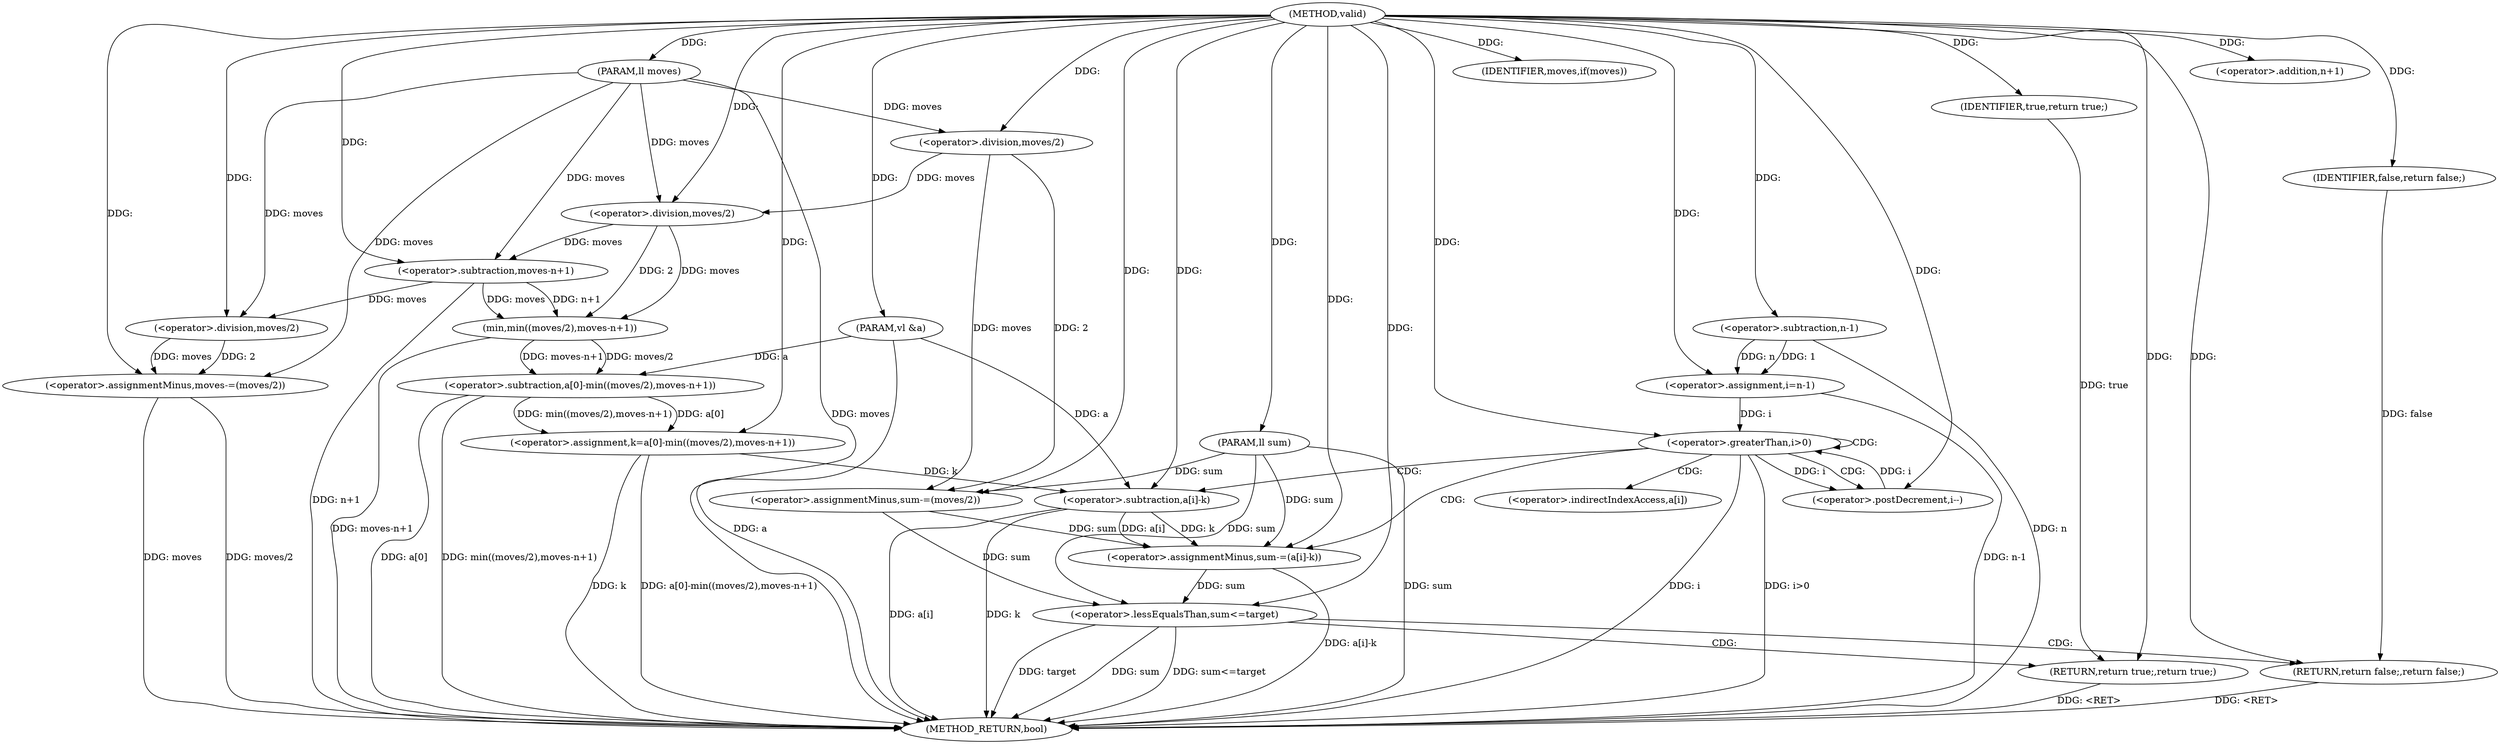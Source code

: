 digraph "valid" {  
"1000556" [label = "(METHOD,valid)" ]
"1000622" [label = "(METHOD_RETURN,bool)" ]
"1000557" [label = "(PARAM,vl &a)" ]
"1000558" [label = "(PARAM,ll moves)" ]
"1000559" [label = "(PARAM,ll sum)" ]
"1000561" [label = "(<operator>.assignmentMinus,sum-=(moves/2))" ]
"1000569" [label = "(<operator>.assignment,k=a[0]-min((moves/2),moves-n+1))" ]
"1000584" [label = "(<operator>.assignmentMinus,moves-=(moves/2))" ]
"1000590" [label = "(<operator>.assignment,i=n-1)" ]
"1000595" [label = "(<operator>.greaterThan,i>0)" ]
"1000598" [label = "(<operator>.postDecrement,i--)" ]
"1000612" [label = "(<operator>.lessEqualsThan,sum<=target)" ]
"1000563" [label = "(<operator>.division,moves/2)" ]
"1000571" [label = "(<operator>.subtraction,a[0]-min((moves/2),moves-n+1))" ]
"1000586" [label = "(<operator>.division,moves/2)" ]
"1000616" [label = "(RETURN,return true;,return true;)" ]
"1000575" [label = "(min,min((moves/2),moves-n+1))" ]
"1000592" [label = "(<operator>.subtraction,n-1)" ]
"1000602" [label = "(IDENTIFIER,moves,if(moves))" ]
"1000617" [label = "(IDENTIFIER,true,return true;)" ]
"1000620" [label = "(RETURN,return false;,return false;)" ]
"1000576" [label = "(<operator>.division,moves/2)" ]
"1000579" [label = "(<operator>.subtraction,moves-n+1)" ]
"1000604" [label = "(<operator>.assignmentMinus,sum-=(a[i]-k))" ]
"1000621" [label = "(IDENTIFIER,false,return false;)" ]
"1000581" [label = "(<operator>.addition,n+1)" ]
"1000606" [label = "(<operator>.subtraction,a[i]-k)" ]
"1000607" [label = "(<operator>.indirectIndexAccess,a[i])" ]
  "1000616" -> "1000622"  [ label = "DDG: <RET>"] 
  "1000620" -> "1000622"  [ label = "DDG: <RET>"] 
  "1000557" -> "1000622"  [ label = "DDG: a"] 
  "1000558" -> "1000622"  [ label = "DDG: moves"] 
  "1000559" -> "1000622"  [ label = "DDG: sum"] 
  "1000569" -> "1000622"  [ label = "DDG: k"] 
  "1000571" -> "1000622"  [ label = "DDG: a[0]"] 
  "1000579" -> "1000622"  [ label = "DDG: n+1"] 
  "1000575" -> "1000622"  [ label = "DDG: moves-n+1"] 
  "1000571" -> "1000622"  [ label = "DDG: min((moves/2),moves-n+1)"] 
  "1000569" -> "1000622"  [ label = "DDG: a[0]-min((moves/2),moves-n+1)"] 
  "1000584" -> "1000622"  [ label = "DDG: moves"] 
  "1000584" -> "1000622"  [ label = "DDG: moves/2"] 
  "1000592" -> "1000622"  [ label = "DDG: n"] 
  "1000590" -> "1000622"  [ label = "DDG: n-1"] 
  "1000595" -> "1000622"  [ label = "DDG: i"] 
  "1000595" -> "1000622"  [ label = "DDG: i>0"] 
  "1000612" -> "1000622"  [ label = "DDG: sum"] 
  "1000612" -> "1000622"  [ label = "DDG: sum<=target"] 
  "1000606" -> "1000622"  [ label = "DDG: a[i]"] 
  "1000606" -> "1000622"  [ label = "DDG: k"] 
  "1000604" -> "1000622"  [ label = "DDG: a[i]-k"] 
  "1000612" -> "1000622"  [ label = "DDG: target"] 
  "1000556" -> "1000557"  [ label = "DDG: "] 
  "1000556" -> "1000558"  [ label = "DDG: "] 
  "1000556" -> "1000559"  [ label = "DDG: "] 
  "1000563" -> "1000561"  [ label = "DDG: 2"] 
  "1000563" -> "1000561"  [ label = "DDG: moves"] 
  "1000571" -> "1000569"  [ label = "DDG: a[0]"] 
  "1000571" -> "1000569"  [ label = "DDG: min((moves/2),moves-n+1)"] 
  "1000586" -> "1000584"  [ label = "DDG: 2"] 
  "1000586" -> "1000584"  [ label = "DDG: moves"] 
  "1000559" -> "1000561"  [ label = "DDG: sum"] 
  "1000556" -> "1000561"  [ label = "DDG: "] 
  "1000556" -> "1000569"  [ label = "DDG: "] 
  "1000558" -> "1000584"  [ label = "DDG: moves"] 
  "1000556" -> "1000584"  [ label = "DDG: "] 
  "1000592" -> "1000590"  [ label = "DDG: n"] 
  "1000592" -> "1000590"  [ label = "DDG: 1"] 
  "1000558" -> "1000563"  [ label = "DDG: moves"] 
  "1000556" -> "1000563"  [ label = "DDG: "] 
  "1000557" -> "1000571"  [ label = "DDG: a"] 
  "1000575" -> "1000571"  [ label = "DDG: moves-n+1"] 
  "1000575" -> "1000571"  [ label = "DDG: moves/2"] 
  "1000579" -> "1000586"  [ label = "DDG: moves"] 
  "1000558" -> "1000586"  [ label = "DDG: moves"] 
  "1000556" -> "1000586"  [ label = "DDG: "] 
  "1000556" -> "1000590"  [ label = "DDG: "] 
  "1000590" -> "1000595"  [ label = "DDG: i"] 
  "1000598" -> "1000595"  [ label = "DDG: i"] 
  "1000556" -> "1000595"  [ label = "DDG: "] 
  "1000595" -> "1000598"  [ label = "DDG: i"] 
  "1000556" -> "1000598"  [ label = "DDG: "] 
  "1000561" -> "1000612"  [ label = "DDG: sum"] 
  "1000604" -> "1000612"  [ label = "DDG: sum"] 
  "1000559" -> "1000612"  [ label = "DDG: sum"] 
  "1000556" -> "1000612"  [ label = "DDG: "] 
  "1000617" -> "1000616"  [ label = "DDG: true"] 
  "1000556" -> "1000616"  [ label = "DDG: "] 
  "1000576" -> "1000575"  [ label = "DDG: 2"] 
  "1000576" -> "1000575"  [ label = "DDG: moves"] 
  "1000579" -> "1000575"  [ label = "DDG: moves"] 
  "1000579" -> "1000575"  [ label = "DDG: n+1"] 
  "1000556" -> "1000592"  [ label = "DDG: "] 
  "1000556" -> "1000602"  [ label = "DDG: "] 
  "1000556" -> "1000617"  [ label = "DDG: "] 
  "1000621" -> "1000620"  [ label = "DDG: false"] 
  "1000556" -> "1000620"  [ label = "DDG: "] 
  "1000563" -> "1000576"  [ label = "DDG: moves"] 
  "1000558" -> "1000576"  [ label = "DDG: moves"] 
  "1000556" -> "1000576"  [ label = "DDG: "] 
  "1000576" -> "1000579"  [ label = "DDG: moves"] 
  "1000558" -> "1000579"  [ label = "DDG: moves"] 
  "1000556" -> "1000579"  [ label = "DDG: "] 
  "1000606" -> "1000604"  [ label = "DDG: a[i]"] 
  "1000606" -> "1000604"  [ label = "DDG: k"] 
  "1000556" -> "1000621"  [ label = "DDG: "] 
  "1000556" -> "1000581"  [ label = "DDG: "] 
  "1000561" -> "1000604"  [ label = "DDG: sum"] 
  "1000559" -> "1000604"  [ label = "DDG: sum"] 
  "1000556" -> "1000604"  [ label = "DDG: "] 
  "1000557" -> "1000606"  [ label = "DDG: a"] 
  "1000569" -> "1000606"  [ label = "DDG: k"] 
  "1000556" -> "1000606"  [ label = "DDG: "] 
  "1000595" -> "1000598"  [ label = "CDG: "] 
  "1000595" -> "1000595"  [ label = "CDG: "] 
  "1000595" -> "1000604"  [ label = "CDG: "] 
  "1000595" -> "1000606"  [ label = "CDG: "] 
  "1000595" -> "1000607"  [ label = "CDG: "] 
  "1000612" -> "1000616"  [ label = "CDG: "] 
  "1000612" -> "1000620"  [ label = "CDG: "] 
}
